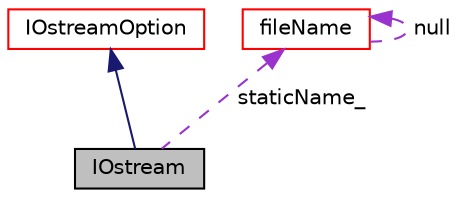 digraph "IOstream"
{
  bgcolor="transparent";
  edge [fontname="Helvetica",fontsize="10",labelfontname="Helvetica",labelfontsize="10"];
  node [fontname="Helvetica",fontsize="10",shape=record];
  Node1 [label="IOstream",height=0.2,width=0.4,color="black", fillcolor="grey75", style="filled" fontcolor="black"];
  Node2 -> Node1 [dir="back",color="midnightblue",fontsize="10",style="solid",fontname="Helvetica"];
  Node2 [label="IOstreamOption",height=0.2,width=0.4,color="red",URL="$classFoam_1_1IOstreamOption.html",tooltip="The IOstreamOption is a simple container for options an IOstream can normally have. For example, ascii/binary, uncompressed/compressed, ... "];
  Node3 -> Node1 [dir="back",color="darkorchid3",fontsize="10",style="dashed",label=" staticName_" ,fontname="Helvetica"];
  Node3 [label="fileName",height=0.2,width=0.4,color="red",URL="$classFoam_1_1fileName.html",tooltip="A class for handling file names. "];
  Node3 -> Node3 [dir="back",color="darkorchid3",fontsize="10",style="dashed",label=" null" ,fontname="Helvetica"];
}
